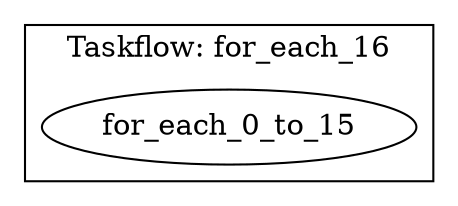 digraph Taskflow {
subgraph cluster_p0x7ff7bc8c9128 {
label="Taskflow: for_each_16";
p0x7f8f12065c00[label="for_each_0_to_15" ];
}
}
